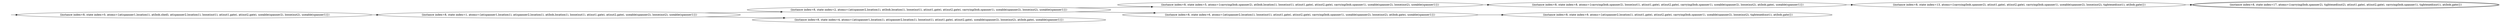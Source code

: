 digraph {
rankdir="LR"
s0[label="(instance index=8, state index=0, atoms={at(spanner1,location1), at(bob,shed), at(spanner2,location1), loose(nut1), at(nut1,gate), at(nut2,gate), useable(spanner2), loose(nut2), useable(spanner1)})"]
s1[label="(instance index=8, state index=1, atoms={at(spanner1,location1), at(spanner2,location1), at(bob,location1), loose(nut1), at(nut1,gate), at(nut2,gate), useable(spanner2), loose(nut2), useable(spanner1)})"]
s2[label="(instance index=8, state index=2, atoms={at(spanner2,location1), at(bob,location1), loose(nut1), at(nut1,gate), at(nut2,gate), carrying(bob,spanner1), useable(spanner2), loose(nut2), useable(spanner1)})"]
s4[label="(instance index=8, state index=4, atoms={at(spanner1,location1), at(spanner2,location1), loose(nut1), at(nut1,gate), at(nut2,gate), useable(spanner2), loose(nut2), at(bob,gate), useable(spanner1)})"]
s5[label="(instance index=8, state index=5, atoms={carrying(bob,spanner2), at(bob,location1), loose(nut1), at(nut1,gate), at(nut2,gate), carrying(bob,spanner1), useable(spanner2), loose(nut2), useable(spanner1)})"]
s6[label="(instance index=8, state index=6, atoms={at(spanner2,location1), loose(nut1), at(nut1,gate), at(nut2,gate), carrying(bob,spanner1), useable(spanner2), loose(nut2), at(bob,gate), useable(spanner1)})"]
s8[label="(instance index=8, state index=8, atoms={carrying(bob,spanner2), loose(nut1), at(nut1,gate), at(nut2,gate), carrying(bob,spanner1), useable(spanner2), loose(nut2), at(bob,gate), useable(spanner1)})"]
s9[label="(instance index=8, state index=9, atoms={at(spanner2,location1), at(nut1,gate), at(nut2,gate), carrying(bob,spanner1), useable(spanner2), loose(nut2), tightened(nut1), at(bob,gate)})"]
s13[label="(instance index=8, state index=13, atoms={carrying(bob,spanner2), at(nut1,gate), at(nut2,gate), carrying(bob,spanner1), useable(spanner2), loose(nut2), tightened(nut1), at(bob,gate)})"]
s17[peripheries=2,label="(instance index=8, state index=17, atoms={carrying(bob,spanner2), tightened(nut2), at(nut1,gate), at(nut2,gate), carrying(bob,spanner1), tightened(nut1), at(bob,gate)})"]
Dangling [ label = "", style = invis ]
{ rank = same; Dangling }
Dangling -> s0
{ rank = same; s0}
{ rank = same; s1}
{ rank = same; s2,s4}
{ rank = same; s5,s6}
{ rank = same; s8,s9}
{ rank = same; s13}
{ rank = same; s17}
{
s0->s1
}
{
s1->s4
s1->s2
}
{
s2->s6
s2->s5
}
{
s5->s8
s6->s9
}
{
s8->s13
}
{
s13->s17
}
{
}
}
